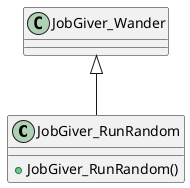 @startuml
class JobGiver_RunRandom {
    + JobGiver_RunRandom()
}
JobGiver_Wander <|-- JobGiver_RunRandom
@enduml
